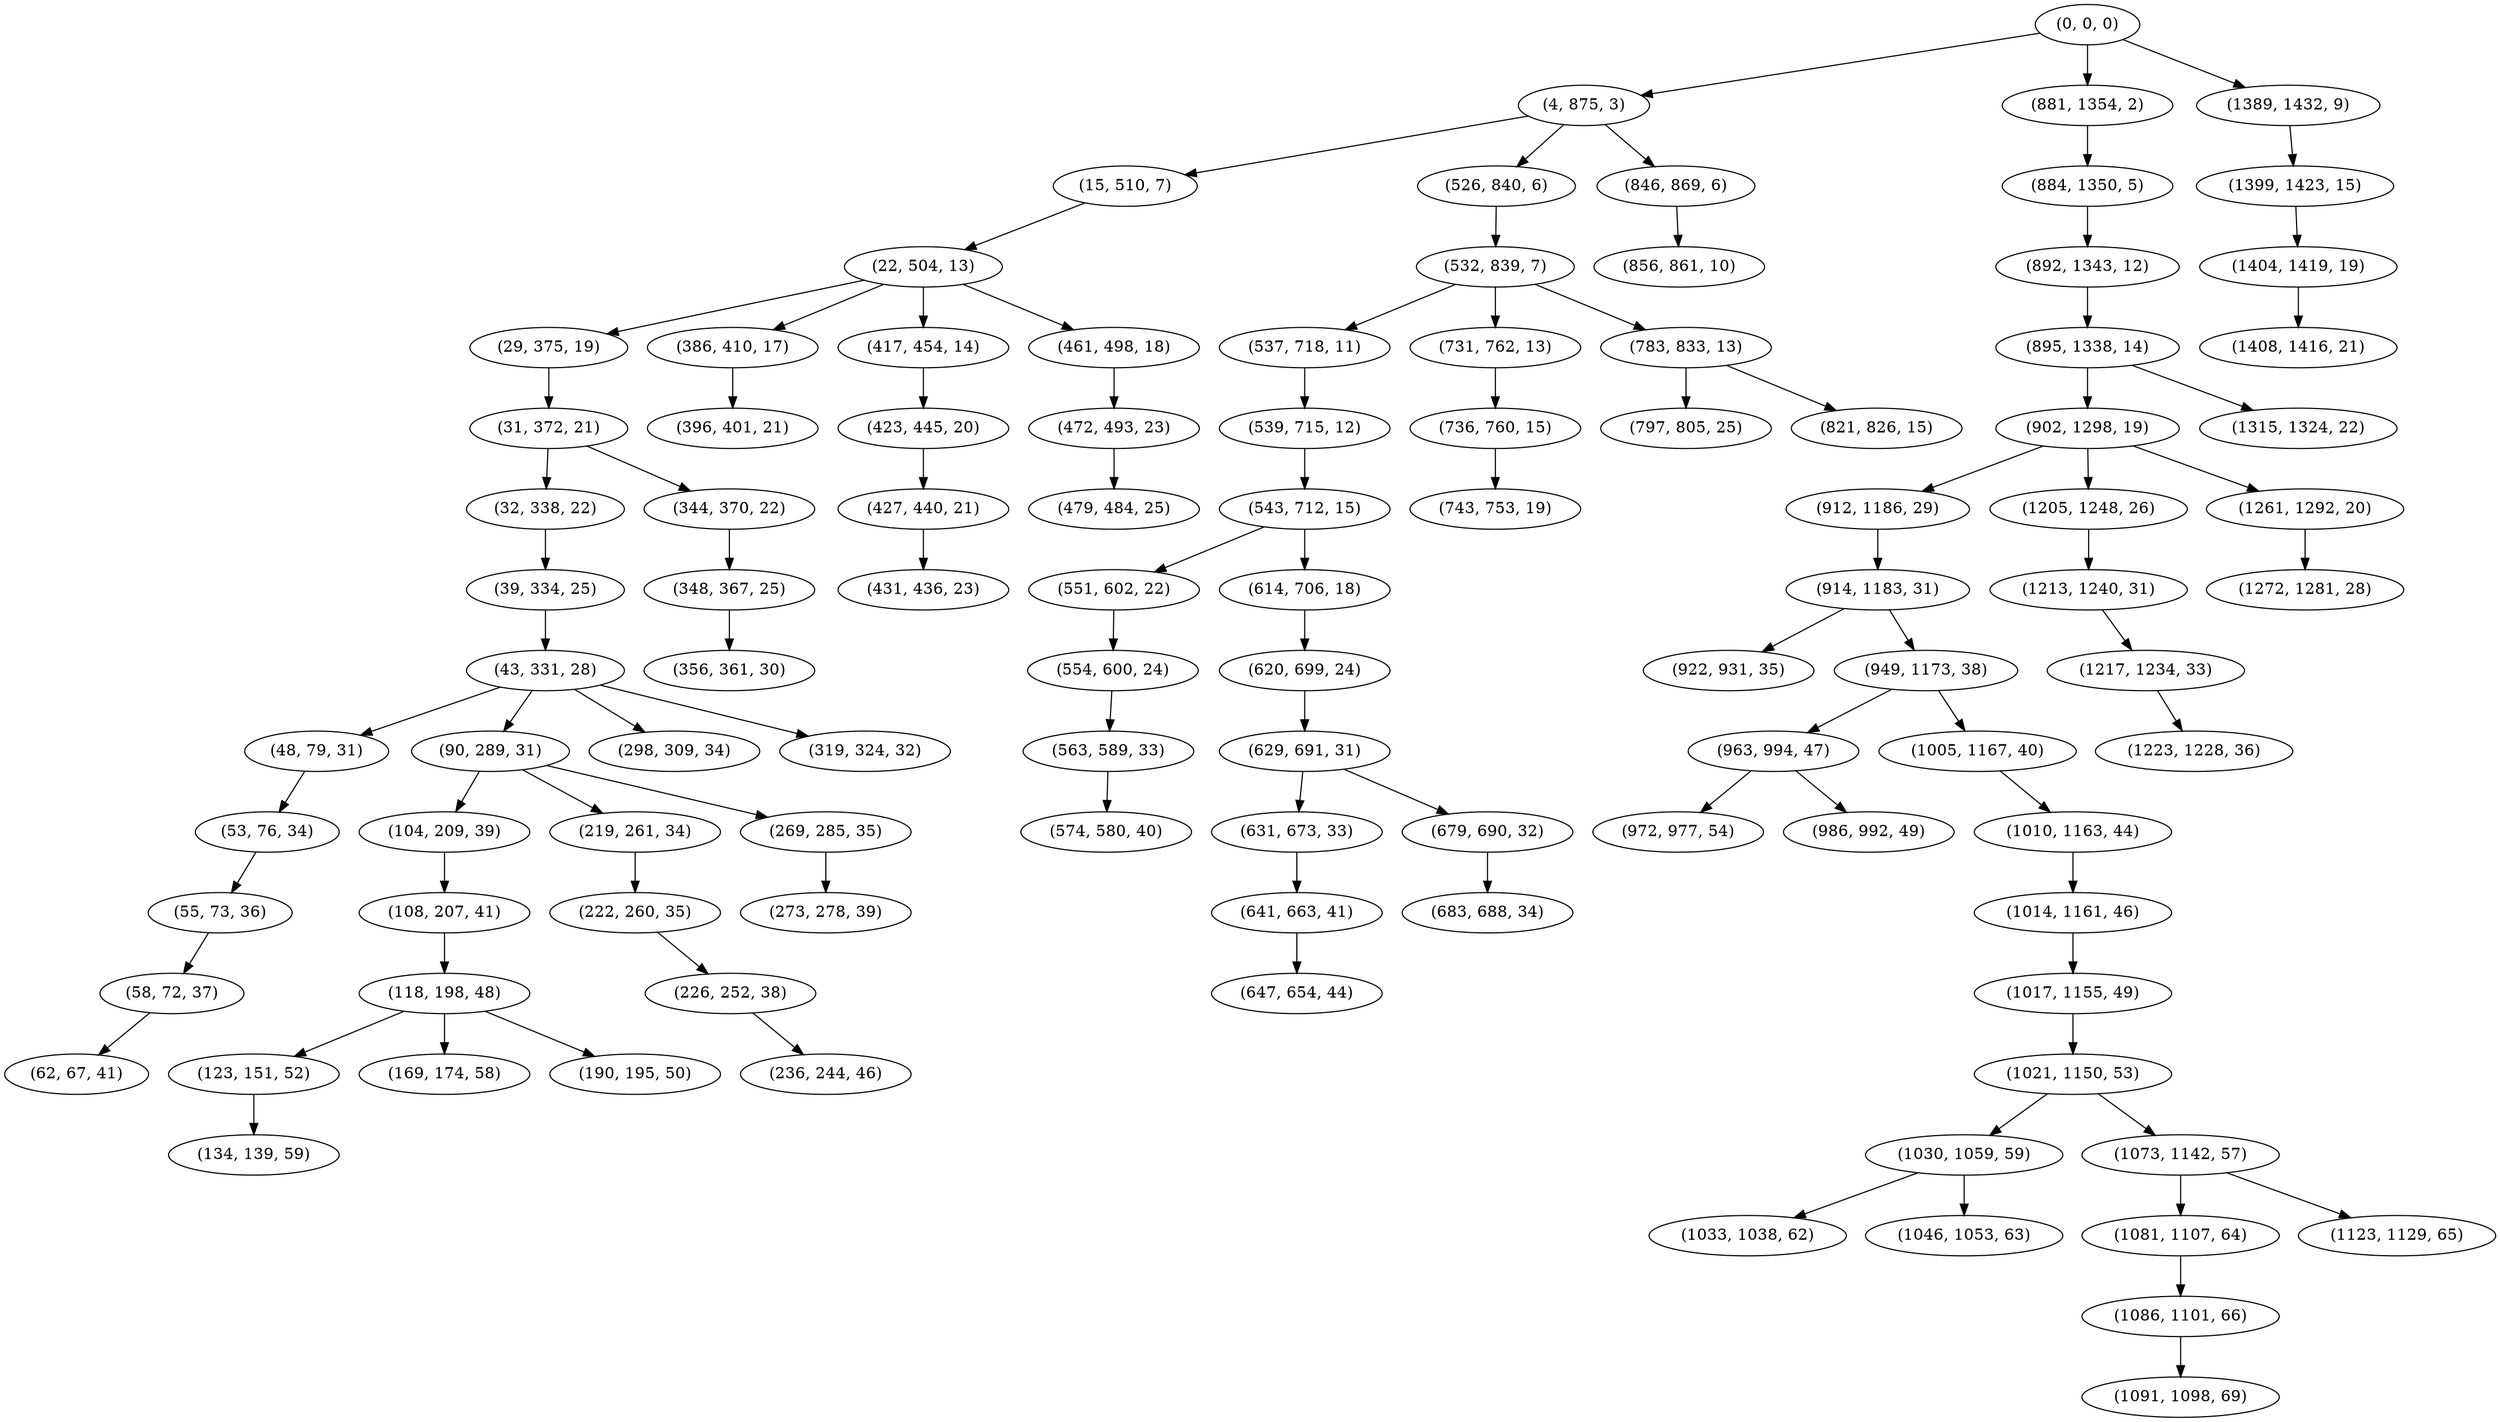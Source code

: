 digraph tree {
    "(0, 0, 0)";
    "(4, 875, 3)";
    "(15, 510, 7)";
    "(22, 504, 13)";
    "(29, 375, 19)";
    "(31, 372, 21)";
    "(32, 338, 22)";
    "(39, 334, 25)";
    "(43, 331, 28)";
    "(48, 79, 31)";
    "(53, 76, 34)";
    "(55, 73, 36)";
    "(58, 72, 37)";
    "(62, 67, 41)";
    "(90, 289, 31)";
    "(104, 209, 39)";
    "(108, 207, 41)";
    "(118, 198, 48)";
    "(123, 151, 52)";
    "(134, 139, 59)";
    "(169, 174, 58)";
    "(190, 195, 50)";
    "(219, 261, 34)";
    "(222, 260, 35)";
    "(226, 252, 38)";
    "(236, 244, 46)";
    "(269, 285, 35)";
    "(273, 278, 39)";
    "(298, 309, 34)";
    "(319, 324, 32)";
    "(344, 370, 22)";
    "(348, 367, 25)";
    "(356, 361, 30)";
    "(386, 410, 17)";
    "(396, 401, 21)";
    "(417, 454, 14)";
    "(423, 445, 20)";
    "(427, 440, 21)";
    "(431, 436, 23)";
    "(461, 498, 18)";
    "(472, 493, 23)";
    "(479, 484, 25)";
    "(526, 840, 6)";
    "(532, 839, 7)";
    "(537, 718, 11)";
    "(539, 715, 12)";
    "(543, 712, 15)";
    "(551, 602, 22)";
    "(554, 600, 24)";
    "(563, 589, 33)";
    "(574, 580, 40)";
    "(614, 706, 18)";
    "(620, 699, 24)";
    "(629, 691, 31)";
    "(631, 673, 33)";
    "(641, 663, 41)";
    "(647, 654, 44)";
    "(679, 690, 32)";
    "(683, 688, 34)";
    "(731, 762, 13)";
    "(736, 760, 15)";
    "(743, 753, 19)";
    "(783, 833, 13)";
    "(797, 805, 25)";
    "(821, 826, 15)";
    "(846, 869, 6)";
    "(856, 861, 10)";
    "(881, 1354, 2)";
    "(884, 1350, 5)";
    "(892, 1343, 12)";
    "(895, 1338, 14)";
    "(902, 1298, 19)";
    "(912, 1186, 29)";
    "(914, 1183, 31)";
    "(922, 931, 35)";
    "(949, 1173, 38)";
    "(963, 994, 47)";
    "(972, 977, 54)";
    "(986, 992, 49)";
    "(1005, 1167, 40)";
    "(1010, 1163, 44)";
    "(1014, 1161, 46)";
    "(1017, 1155, 49)";
    "(1021, 1150, 53)";
    "(1030, 1059, 59)";
    "(1033, 1038, 62)";
    "(1046, 1053, 63)";
    "(1073, 1142, 57)";
    "(1081, 1107, 64)";
    "(1086, 1101, 66)";
    "(1091, 1098, 69)";
    "(1123, 1129, 65)";
    "(1205, 1248, 26)";
    "(1213, 1240, 31)";
    "(1217, 1234, 33)";
    "(1223, 1228, 36)";
    "(1261, 1292, 20)";
    "(1272, 1281, 28)";
    "(1315, 1324, 22)";
    "(1389, 1432, 9)";
    "(1399, 1423, 15)";
    "(1404, 1419, 19)";
    "(1408, 1416, 21)";
    "(0, 0, 0)" -> "(4, 875, 3)";
    "(0, 0, 0)" -> "(881, 1354, 2)";
    "(0, 0, 0)" -> "(1389, 1432, 9)";
    "(4, 875, 3)" -> "(15, 510, 7)";
    "(4, 875, 3)" -> "(526, 840, 6)";
    "(4, 875, 3)" -> "(846, 869, 6)";
    "(15, 510, 7)" -> "(22, 504, 13)";
    "(22, 504, 13)" -> "(29, 375, 19)";
    "(22, 504, 13)" -> "(386, 410, 17)";
    "(22, 504, 13)" -> "(417, 454, 14)";
    "(22, 504, 13)" -> "(461, 498, 18)";
    "(29, 375, 19)" -> "(31, 372, 21)";
    "(31, 372, 21)" -> "(32, 338, 22)";
    "(31, 372, 21)" -> "(344, 370, 22)";
    "(32, 338, 22)" -> "(39, 334, 25)";
    "(39, 334, 25)" -> "(43, 331, 28)";
    "(43, 331, 28)" -> "(48, 79, 31)";
    "(43, 331, 28)" -> "(90, 289, 31)";
    "(43, 331, 28)" -> "(298, 309, 34)";
    "(43, 331, 28)" -> "(319, 324, 32)";
    "(48, 79, 31)" -> "(53, 76, 34)";
    "(53, 76, 34)" -> "(55, 73, 36)";
    "(55, 73, 36)" -> "(58, 72, 37)";
    "(58, 72, 37)" -> "(62, 67, 41)";
    "(90, 289, 31)" -> "(104, 209, 39)";
    "(90, 289, 31)" -> "(219, 261, 34)";
    "(90, 289, 31)" -> "(269, 285, 35)";
    "(104, 209, 39)" -> "(108, 207, 41)";
    "(108, 207, 41)" -> "(118, 198, 48)";
    "(118, 198, 48)" -> "(123, 151, 52)";
    "(118, 198, 48)" -> "(169, 174, 58)";
    "(118, 198, 48)" -> "(190, 195, 50)";
    "(123, 151, 52)" -> "(134, 139, 59)";
    "(219, 261, 34)" -> "(222, 260, 35)";
    "(222, 260, 35)" -> "(226, 252, 38)";
    "(226, 252, 38)" -> "(236, 244, 46)";
    "(269, 285, 35)" -> "(273, 278, 39)";
    "(344, 370, 22)" -> "(348, 367, 25)";
    "(348, 367, 25)" -> "(356, 361, 30)";
    "(386, 410, 17)" -> "(396, 401, 21)";
    "(417, 454, 14)" -> "(423, 445, 20)";
    "(423, 445, 20)" -> "(427, 440, 21)";
    "(427, 440, 21)" -> "(431, 436, 23)";
    "(461, 498, 18)" -> "(472, 493, 23)";
    "(472, 493, 23)" -> "(479, 484, 25)";
    "(526, 840, 6)" -> "(532, 839, 7)";
    "(532, 839, 7)" -> "(537, 718, 11)";
    "(532, 839, 7)" -> "(731, 762, 13)";
    "(532, 839, 7)" -> "(783, 833, 13)";
    "(537, 718, 11)" -> "(539, 715, 12)";
    "(539, 715, 12)" -> "(543, 712, 15)";
    "(543, 712, 15)" -> "(551, 602, 22)";
    "(543, 712, 15)" -> "(614, 706, 18)";
    "(551, 602, 22)" -> "(554, 600, 24)";
    "(554, 600, 24)" -> "(563, 589, 33)";
    "(563, 589, 33)" -> "(574, 580, 40)";
    "(614, 706, 18)" -> "(620, 699, 24)";
    "(620, 699, 24)" -> "(629, 691, 31)";
    "(629, 691, 31)" -> "(631, 673, 33)";
    "(629, 691, 31)" -> "(679, 690, 32)";
    "(631, 673, 33)" -> "(641, 663, 41)";
    "(641, 663, 41)" -> "(647, 654, 44)";
    "(679, 690, 32)" -> "(683, 688, 34)";
    "(731, 762, 13)" -> "(736, 760, 15)";
    "(736, 760, 15)" -> "(743, 753, 19)";
    "(783, 833, 13)" -> "(797, 805, 25)";
    "(783, 833, 13)" -> "(821, 826, 15)";
    "(846, 869, 6)" -> "(856, 861, 10)";
    "(881, 1354, 2)" -> "(884, 1350, 5)";
    "(884, 1350, 5)" -> "(892, 1343, 12)";
    "(892, 1343, 12)" -> "(895, 1338, 14)";
    "(895, 1338, 14)" -> "(902, 1298, 19)";
    "(895, 1338, 14)" -> "(1315, 1324, 22)";
    "(902, 1298, 19)" -> "(912, 1186, 29)";
    "(902, 1298, 19)" -> "(1205, 1248, 26)";
    "(902, 1298, 19)" -> "(1261, 1292, 20)";
    "(912, 1186, 29)" -> "(914, 1183, 31)";
    "(914, 1183, 31)" -> "(922, 931, 35)";
    "(914, 1183, 31)" -> "(949, 1173, 38)";
    "(949, 1173, 38)" -> "(963, 994, 47)";
    "(949, 1173, 38)" -> "(1005, 1167, 40)";
    "(963, 994, 47)" -> "(972, 977, 54)";
    "(963, 994, 47)" -> "(986, 992, 49)";
    "(1005, 1167, 40)" -> "(1010, 1163, 44)";
    "(1010, 1163, 44)" -> "(1014, 1161, 46)";
    "(1014, 1161, 46)" -> "(1017, 1155, 49)";
    "(1017, 1155, 49)" -> "(1021, 1150, 53)";
    "(1021, 1150, 53)" -> "(1030, 1059, 59)";
    "(1021, 1150, 53)" -> "(1073, 1142, 57)";
    "(1030, 1059, 59)" -> "(1033, 1038, 62)";
    "(1030, 1059, 59)" -> "(1046, 1053, 63)";
    "(1073, 1142, 57)" -> "(1081, 1107, 64)";
    "(1073, 1142, 57)" -> "(1123, 1129, 65)";
    "(1081, 1107, 64)" -> "(1086, 1101, 66)";
    "(1086, 1101, 66)" -> "(1091, 1098, 69)";
    "(1205, 1248, 26)" -> "(1213, 1240, 31)";
    "(1213, 1240, 31)" -> "(1217, 1234, 33)";
    "(1217, 1234, 33)" -> "(1223, 1228, 36)";
    "(1261, 1292, 20)" -> "(1272, 1281, 28)";
    "(1389, 1432, 9)" -> "(1399, 1423, 15)";
    "(1399, 1423, 15)" -> "(1404, 1419, 19)";
    "(1404, 1419, 19)" -> "(1408, 1416, 21)";
}

